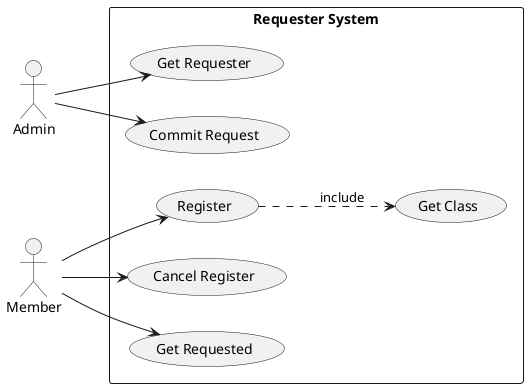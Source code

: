 @startuml RequesterSubSystem

left to right direction

skinparam Monochrome true
skinparam Shadowing false
skinparam packageStyle rectangle

actor Admin
actor Member

rectangle "Requester System" {
    Member --> (Register)
    Admin --> (Get Requester)
    
    Member --> (Cancel Register)
    Admin --> (Commit Request)
    Member --> (Get Requested)

    (Register) ..> (Get Class) : include
}

@enduml